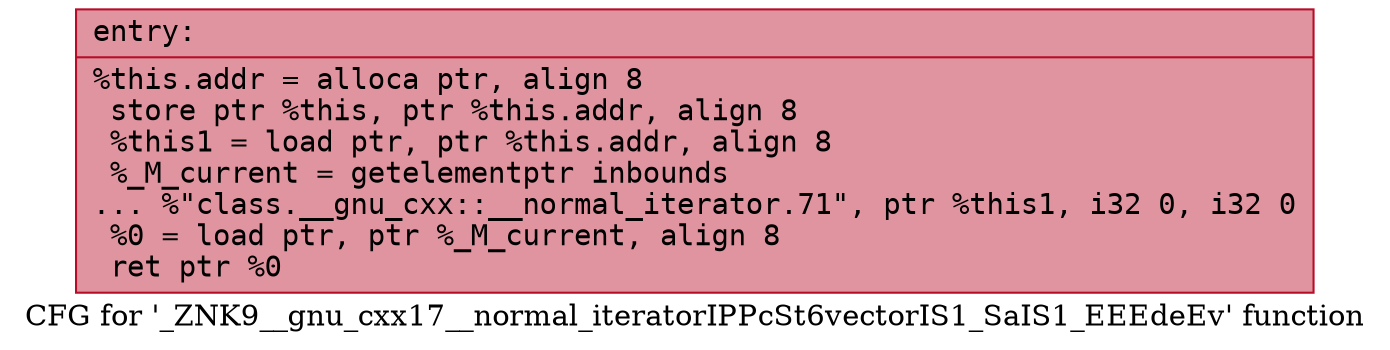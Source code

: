 digraph "CFG for '_ZNK9__gnu_cxx17__normal_iteratorIPPcSt6vectorIS1_SaIS1_EEEdeEv' function" {
	label="CFG for '_ZNK9__gnu_cxx17__normal_iteratorIPPcSt6vectorIS1_SaIS1_EEEdeEv' function";

	Node0x565291e05f90 [shape=record,color="#b70d28ff", style=filled, fillcolor="#b70d2870" fontname="Courier",label="{entry:\l|  %this.addr = alloca ptr, align 8\l  store ptr %this, ptr %this.addr, align 8\l  %this1 = load ptr, ptr %this.addr, align 8\l  %_M_current = getelementptr inbounds\l... %\"class.__gnu_cxx::__normal_iterator.71\", ptr %this1, i32 0, i32 0\l  %0 = load ptr, ptr %_M_current, align 8\l  ret ptr %0\l}"];
}
